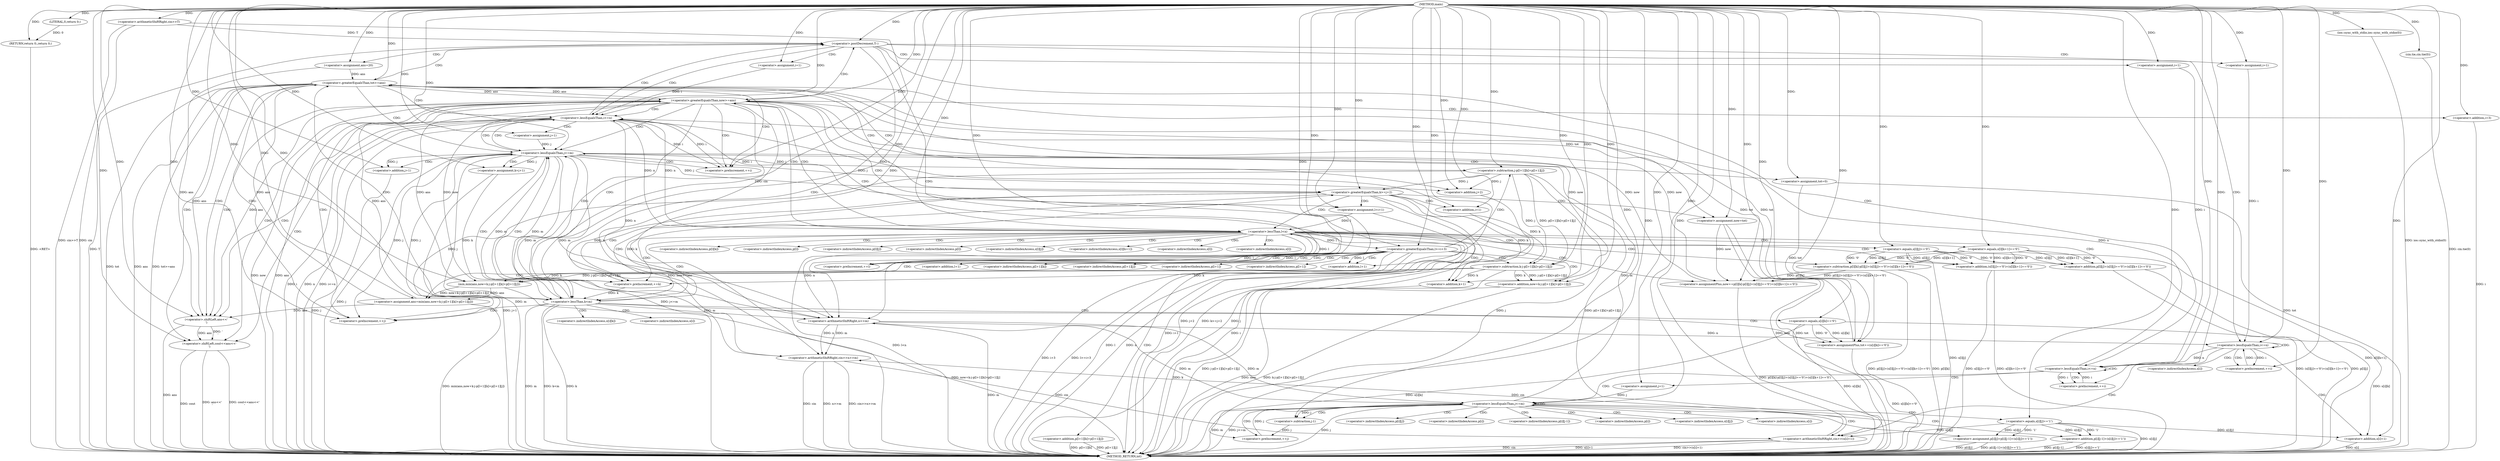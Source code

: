 digraph "main" {  
"1000102" [label = "(METHOD,main)" ]
"1000334" [label = "(METHOD_RETURN,int)" ]
"1000119" [label = "(<operator>.arithmeticShiftRight,cin>>T)" ]
"1000332" [label = "(RETURN,return 0;,return 0;)" ]
"1000105" [label = "(ios::sync_with_stdio,ios::sync_with_stdio(0))" ]
"1000107" [label = "(cin.tie,cin.tie(0))" ]
"1000123" [label = "(<operator>.postDecrement,T--)" ]
"1000333" [label = "(LITERAL,0,return 0;)" ]
"1000327" [label = "(<operator>.shiftLeft,cout<<ans<<'\n')" ]
"1000127" [label = "(<operator>.arithmeticShiftRight,cin>>n>>m)" ]
"1000132" [label = "(<operator>.assignment,ans=20)" ]
"1000136" [label = "(<operator>.assignment,i=1)" ]
"1000139" [label = "(<operator>.lessEqualsThan,i<=n)" ]
"1000142" [label = "(<operator>.preIncrement,++i)" ]
"1000144" [label = "(<operator>.arithmeticShiftRight,cin>>(s[i]+1))" ]
"1000152" [label = "(<operator>.assignment,i=1)" ]
"1000155" [label = "(<operator>.lessEqualsThan,i<=n)" ]
"1000158" [label = "(<operator>.preIncrement,++i)" ]
"1000191" [label = "(<operator>.assignment,i=1)" ]
"1000194" [label = "(<operator>.lessEqualsThan,i<=n)" ]
"1000197" [label = "(<operator>.preIncrement,++i)" ]
"1000161" [label = "(<operator>.assignment,j=1)" ]
"1000164" [label = "(<operator>.lessEqualsThan,j<=m)" ]
"1000167" [label = "(<operator>.preIncrement,++j)" ]
"1000169" [label = "(<operator>.assignment,p[i][j]=p[i][j-1]+(s[i][j]=='1'))" ]
"1000200" [label = "(<operator>.assignment,j=1)" ]
"1000203" [label = "(<operator>.lessEqualsThan,j<=m)" ]
"1000206" [label = "(<operator>.preIncrement,++j)" ]
"1000329" [label = "(<operator>.shiftLeft,ans<<'\n')" ]
"1000129" [label = "(<operator>.arithmeticShiftRight,n>>m)" ]
"1000146" [label = "(<operator>.addition,s[i]+1)" ]
"1000209" [label = "(<operator>.assignment,tot=0)" ]
"1000175" [label = "(<operator>.addition,p[i][j-1]+(s[i][j]=='1'))" ]
"1000213" [label = "(<operator>.assignment,k=j+1)" ]
"1000218" [label = "(<operator>.lessThan,k<m)" ]
"1000221" [label = "(<operator>.preIncrement,++k)" ]
"1000183" [label = "(<operator>.equals,s[i][j]=='1')" ]
"1000224" [label = "(<operator>.assignmentPlus,tot+=(s[i][k]=='0'))" ]
"1000180" [label = "(<operator>.subtraction,j-1)" ]
"1000215" [label = "(<operator>.addition,j+1)" ]
"1000234" [label = "(<operator>.greaterEqualsThan,tot>=ans)" ]
"1000239" [label = "(<operator>.greaterEqualsThan,k>=j+2)" ]
"1000226" [label = "(<operator>.equals,s[i][k]=='0')" ]
"1000245" [label = "(<operator>.assignment,now=tot)" ]
"1000241" [label = "(<operator>.addition,j+2)" ]
"1000249" [label = "(<operator>.assignment,l=i+1)" ]
"1000254" [label = "(<operator>.lessThan,l<n)" ]
"1000257" [label = "(<operator>.preIncrement,++l)" ]
"1000260" [label = "(<operator>.assignmentPlus,now+=p[l][k]-p[l][j]+(s[l][j]=='0')+(s[l][k+1]=='0'))" ]
"1000251" [label = "(<operator>.addition,i+1)" ]
"1000292" [label = "(<operator>.greaterEqualsThan,now>=ans)" ]
"1000297" [label = "(<operator>.greaterEqualsThan,l>=i+3)" ]
"1000302" [label = "(<operator>.assignment,ans=min(ans,now+k-j-p[l+1][k]+p[l+1][j]))" ]
"1000262" [label = "(<operator>.subtraction,p[l][k]-p[l][j]+(s[l][j]=='0')+(s[l][k+1]=='0'))" ]
"1000268" [label = "(<operator>.addition,p[l][j]+(s[l][j]=='0')+(s[l][k+1]=='0'))" ]
"1000299" [label = "(<operator>.addition,i+3)" ]
"1000304" [label = "(min,min(ans,now+k-j-p[l+1][k]+p[l+1][j]))" ]
"1000274" [label = "(<operator>.addition,(s[l][j]=='0')+(s[l][k+1]=='0'))" ]
"1000306" [label = "(<operator>.addition,now+k-j-p[l+1][k]+p[l+1][j])" ]
"1000275" [label = "(<operator>.equals,s[l][j]=='0')" ]
"1000282" [label = "(<operator>.equals,s[l][k+1]=='0')" ]
"1000308" [label = "(<operator>.subtraction,k-j-p[l+1][k]+p[l+1][j])" ]
"1000310" [label = "(<operator>.subtraction,j-p[l+1][k]+p[l+1][j])" ]
"1000287" [label = "(<operator>.addition,k+1)" ]
"1000312" [label = "(<operator>.addition,p[l+1][k]+p[l+1][j])" ]
"1000316" [label = "(<operator>.addition,l+1)" ]
"1000323" [label = "(<operator>.addition,l+1)" ]
"1000147" [label = "(<operator>.indirectIndexAccess,s[i])" ]
"1000170" [label = "(<operator>.indirectIndexAccess,p[i][j])" ]
"1000171" [label = "(<operator>.indirectIndexAccess,p[i])" ]
"1000176" [label = "(<operator>.indirectIndexAccess,p[i][j-1])" ]
"1000177" [label = "(<operator>.indirectIndexAccess,p[i])" ]
"1000184" [label = "(<operator>.indirectIndexAccess,s[i][j])" ]
"1000185" [label = "(<operator>.indirectIndexAccess,s[i])" ]
"1000227" [label = "(<operator>.indirectIndexAccess,s[i][k])" ]
"1000228" [label = "(<operator>.indirectIndexAccess,s[i])" ]
"1000263" [label = "(<operator>.indirectIndexAccess,p[l][k])" ]
"1000264" [label = "(<operator>.indirectIndexAccess,p[l])" ]
"1000269" [label = "(<operator>.indirectIndexAccess,p[l][j])" ]
"1000270" [label = "(<operator>.indirectIndexAccess,p[l])" ]
"1000276" [label = "(<operator>.indirectIndexAccess,s[l][j])" ]
"1000283" [label = "(<operator>.indirectIndexAccess,s[l][k+1])" ]
"1000277" [label = "(<operator>.indirectIndexAccess,s[l])" ]
"1000284" [label = "(<operator>.indirectIndexAccess,s[l])" ]
"1000313" [label = "(<operator>.indirectIndexAccess,p[l+1][k])" ]
"1000320" [label = "(<operator>.indirectIndexAccess,p[l+1][j])" ]
"1000314" [label = "(<operator>.indirectIndexAccess,p[l+1])" ]
"1000321" [label = "(<operator>.indirectIndexAccess,p[l+1])" ]
  "1000105" -> "1000334"  [ label = "DDG: ios::sync_with_stdio(0)"] 
  "1000107" -> "1000334"  [ label = "DDG: cin.tie(0)"] 
  "1000119" -> "1000334"  [ label = "DDG: cin"] 
  "1000119" -> "1000334"  [ label = "DDG: cin>>T"] 
  "1000123" -> "1000334"  [ label = "DDG: T"] 
  "1000127" -> "1000334"  [ label = "DDG: cin"] 
  "1000129" -> "1000334"  [ label = "DDG: m"] 
  "1000127" -> "1000334"  [ label = "DDG: n>>m"] 
  "1000127" -> "1000334"  [ label = "DDG: cin>>n>>m"] 
  "1000194" -> "1000334"  [ label = "DDG: i"] 
  "1000194" -> "1000334"  [ label = "DDG: n"] 
  "1000194" -> "1000334"  [ label = "DDG: i<=n"] 
  "1000203" -> "1000334"  [ label = "DDG: j"] 
  "1000203" -> "1000334"  [ label = "DDG: m"] 
  "1000203" -> "1000334"  [ label = "DDG: j<=m"] 
  "1000209" -> "1000334"  [ label = "DDG: tot"] 
  "1000215" -> "1000334"  [ label = "DDG: j"] 
  "1000213" -> "1000334"  [ label = "DDG: j+1"] 
  "1000218" -> "1000334"  [ label = "DDG: k"] 
  "1000218" -> "1000334"  [ label = "DDG: m"] 
  "1000218" -> "1000334"  [ label = "DDG: k<m"] 
  "1000226" -> "1000334"  [ label = "DDG: s[i][k]"] 
  "1000224" -> "1000334"  [ label = "DDG: s[i][k]=='0'"] 
  "1000234" -> "1000334"  [ label = "DDG: tot"] 
  "1000234" -> "1000334"  [ label = "DDG: ans"] 
  "1000234" -> "1000334"  [ label = "DDG: tot>=ans"] 
  "1000241" -> "1000334"  [ label = "DDG: j"] 
  "1000239" -> "1000334"  [ label = "DDG: j+2"] 
  "1000239" -> "1000334"  [ label = "DDG: k>=j+2"] 
  "1000245" -> "1000334"  [ label = "DDG: now"] 
  "1000245" -> "1000334"  [ label = "DDG: tot"] 
  "1000251" -> "1000334"  [ label = "DDG: i"] 
  "1000249" -> "1000334"  [ label = "DDG: i+1"] 
  "1000254" -> "1000334"  [ label = "DDG: l"] 
  "1000254" -> "1000334"  [ label = "DDG: n"] 
  "1000254" -> "1000334"  [ label = "DDG: l<n"] 
  "1000262" -> "1000334"  [ label = "DDG: p[l][k]"] 
  "1000268" -> "1000334"  [ label = "DDG: p[l][j]"] 
  "1000275" -> "1000334"  [ label = "DDG: s[l][j]"] 
  "1000274" -> "1000334"  [ label = "DDG: s[l][j]=='0'"] 
  "1000287" -> "1000334"  [ label = "DDG: k"] 
  "1000282" -> "1000334"  [ label = "DDG: s[l][k+1]"] 
  "1000274" -> "1000334"  [ label = "DDG: s[l][k+1]=='0'"] 
  "1000268" -> "1000334"  [ label = "DDG: (s[l][j]=='0')+(s[l][k+1]=='0')"] 
  "1000262" -> "1000334"  [ label = "DDG: p[l][j]+(s[l][j]=='0')+(s[l][k+1]=='0')"] 
  "1000260" -> "1000334"  [ label = "DDG: p[l][k]-p[l][j]+(s[l][j]=='0')+(s[l][k+1]=='0')"] 
  "1000292" -> "1000334"  [ label = "DDG: now"] 
  "1000292" -> "1000334"  [ label = "DDG: ans"] 
  "1000292" -> "1000334"  [ label = "DDG: now>=ans"] 
  "1000299" -> "1000334"  [ label = "DDG: i"] 
  "1000297" -> "1000334"  [ label = "DDG: i+3"] 
  "1000297" -> "1000334"  [ label = "DDG: l>=i+3"] 
  "1000306" -> "1000334"  [ label = "DDG: now"] 
  "1000310" -> "1000334"  [ label = "DDG: j"] 
  "1000312" -> "1000334"  [ label = "DDG: p[l+1][k]"] 
  "1000312" -> "1000334"  [ label = "DDG: p[l+1][j]"] 
  "1000310" -> "1000334"  [ label = "DDG: p[l+1][k]+p[l+1][j]"] 
  "1000308" -> "1000334"  [ label = "DDG: j-p[l+1][k]+p[l+1][j]"] 
  "1000306" -> "1000334"  [ label = "DDG: k-j-p[l+1][k]+p[l+1][j]"] 
  "1000304" -> "1000334"  [ label = "DDG: now+k-j-p[l+1][k]+p[l+1][j]"] 
  "1000302" -> "1000334"  [ label = "DDG: min(ans,now+k-j-p[l+1][k]+p[l+1][j])"] 
  "1000329" -> "1000334"  [ label = "DDG: ans"] 
  "1000327" -> "1000334"  [ label = "DDG: ans<<'\n'"] 
  "1000327" -> "1000334"  [ label = "DDG: cout<<ans<<'\n'"] 
  "1000164" -> "1000334"  [ label = "DDG: j"] 
  "1000164" -> "1000334"  [ label = "DDG: m"] 
  "1000164" -> "1000334"  [ label = "DDG: j<=m"] 
  "1000169" -> "1000334"  [ label = "DDG: p[i][j]"] 
  "1000175" -> "1000334"  [ label = "DDG: p[i][j-1]"] 
  "1000183" -> "1000334"  [ label = "DDG: s[i][j]"] 
  "1000175" -> "1000334"  [ label = "DDG: s[i][j]=='1'"] 
  "1000169" -> "1000334"  [ label = "DDG: p[i][j-1]+(s[i][j]=='1')"] 
  "1000144" -> "1000334"  [ label = "DDG: cin"] 
  "1000146" -> "1000334"  [ label = "DDG: s[i]"] 
  "1000144" -> "1000334"  [ label = "DDG: s[i]+1"] 
  "1000144" -> "1000334"  [ label = "DDG: cin>>(s[i]+1)"] 
  "1000332" -> "1000334"  [ label = "DDG: <RET>"] 
  "1000327" -> "1000334"  [ label = "DDG: cout"] 
  "1000333" -> "1000332"  [ label = "DDG: 0"] 
  "1000102" -> "1000332"  [ label = "DDG: "] 
  "1000102" -> "1000119"  [ label = "DDG: "] 
  "1000102" -> "1000333"  [ label = "DDG: "] 
  "1000102" -> "1000105"  [ label = "DDG: "] 
  "1000102" -> "1000107"  [ label = "DDG: "] 
  "1000119" -> "1000123"  [ label = "DDG: T"] 
  "1000102" -> "1000123"  [ label = "DDG: "] 
  "1000102" -> "1000132"  [ label = "DDG: "] 
  "1000102" -> "1000136"  [ label = "DDG: "] 
  "1000102" -> "1000152"  [ label = "DDG: "] 
  "1000102" -> "1000191"  [ label = "DDG: "] 
  "1000102" -> "1000327"  [ label = "DDG: "] 
  "1000329" -> "1000327"  [ label = "DDG: '\n'"] 
  "1000329" -> "1000327"  [ label = "DDG: ans"] 
  "1000119" -> "1000127"  [ label = "DDG: cin"] 
  "1000144" -> "1000127"  [ label = "DDG: cin"] 
  "1000102" -> "1000127"  [ label = "DDG: "] 
  "1000129" -> "1000127"  [ label = "DDG: n"] 
  "1000129" -> "1000127"  [ label = "DDG: m"] 
  "1000136" -> "1000139"  [ label = "DDG: i"] 
  "1000142" -> "1000139"  [ label = "DDG: i"] 
  "1000102" -> "1000139"  [ label = "DDG: "] 
  "1000129" -> "1000139"  [ label = "DDG: n"] 
  "1000139" -> "1000142"  [ label = "DDG: i"] 
  "1000102" -> "1000142"  [ label = "DDG: "] 
  "1000127" -> "1000144"  [ label = "DDG: cin"] 
  "1000102" -> "1000144"  [ label = "DDG: "] 
  "1000226" -> "1000144"  [ label = "DDG: s[i][k]"] 
  "1000183" -> "1000144"  [ label = "DDG: s[i][j]"] 
  "1000152" -> "1000155"  [ label = "DDG: i"] 
  "1000158" -> "1000155"  [ label = "DDG: i"] 
  "1000102" -> "1000155"  [ label = "DDG: "] 
  "1000139" -> "1000155"  [ label = "DDG: n"] 
  "1000155" -> "1000158"  [ label = "DDG: i"] 
  "1000102" -> "1000158"  [ label = "DDG: "] 
  "1000102" -> "1000161"  [ label = "DDG: "] 
  "1000183" -> "1000169"  [ label = "DDG: s[i][j]"] 
  "1000183" -> "1000169"  [ label = "DDG: '1'"] 
  "1000191" -> "1000194"  [ label = "DDG: i"] 
  "1000197" -> "1000194"  [ label = "DDG: i"] 
  "1000102" -> "1000194"  [ label = "DDG: "] 
  "1000155" -> "1000194"  [ label = "DDG: n"] 
  "1000254" -> "1000194"  [ label = "DDG: n"] 
  "1000194" -> "1000197"  [ label = "DDG: i"] 
  "1000102" -> "1000197"  [ label = "DDG: "] 
  "1000102" -> "1000200"  [ label = "DDG: "] 
  "1000132" -> "1000329"  [ label = "DDG: ans"] 
  "1000234" -> "1000329"  [ label = "DDG: ans"] 
  "1000292" -> "1000329"  [ label = "DDG: ans"] 
  "1000302" -> "1000329"  [ label = "DDG: ans"] 
  "1000102" -> "1000329"  [ label = "DDG: "] 
  "1000194" -> "1000129"  [ label = "DDG: n"] 
  "1000254" -> "1000129"  [ label = "DDG: n"] 
  "1000102" -> "1000129"  [ label = "DDG: "] 
  "1000203" -> "1000129"  [ label = "DDG: m"] 
  "1000218" -> "1000129"  [ label = "DDG: m"] 
  "1000164" -> "1000129"  [ label = "DDG: m"] 
  "1000226" -> "1000146"  [ label = "DDG: s[i][k]"] 
  "1000183" -> "1000146"  [ label = "DDG: s[i][j]"] 
  "1000102" -> "1000146"  [ label = "DDG: "] 
  "1000161" -> "1000164"  [ label = "DDG: j"] 
  "1000167" -> "1000164"  [ label = "DDG: j"] 
  "1000102" -> "1000164"  [ label = "DDG: "] 
  "1000129" -> "1000164"  [ label = "DDG: m"] 
  "1000180" -> "1000167"  [ label = "DDG: j"] 
  "1000102" -> "1000167"  [ label = "DDG: "] 
  "1000200" -> "1000203"  [ label = "DDG: j"] 
  "1000206" -> "1000203"  [ label = "DDG: j"] 
  "1000102" -> "1000203"  [ label = "DDG: "] 
  "1000129" -> "1000203"  [ label = "DDG: m"] 
  "1000218" -> "1000203"  [ label = "DDG: m"] 
  "1000164" -> "1000203"  [ label = "DDG: m"] 
  "1000310" -> "1000206"  [ label = "DDG: j"] 
  "1000102" -> "1000206"  [ label = "DDG: "] 
  "1000203" -> "1000206"  [ label = "DDG: j"] 
  "1000102" -> "1000209"  [ label = "DDG: "] 
  "1000183" -> "1000175"  [ label = "DDG: s[i][j]"] 
  "1000183" -> "1000175"  [ label = "DDG: '1'"] 
  "1000203" -> "1000213"  [ label = "DDG: j"] 
  "1000102" -> "1000213"  [ label = "DDG: "] 
  "1000102" -> "1000183"  [ label = "DDG: "] 
  "1000213" -> "1000218"  [ label = "DDG: k"] 
  "1000221" -> "1000218"  [ label = "DDG: k"] 
  "1000102" -> "1000218"  [ label = "DDG: "] 
  "1000203" -> "1000218"  [ label = "DDG: m"] 
  "1000239" -> "1000221"  [ label = "DDG: k"] 
  "1000308" -> "1000221"  [ label = "DDG: k"] 
  "1000102" -> "1000221"  [ label = "DDG: "] 
  "1000226" -> "1000224"  [ label = "DDG: '0'"] 
  "1000226" -> "1000224"  [ label = "DDG: s[i][k]"] 
  "1000164" -> "1000180"  [ label = "DDG: j"] 
  "1000102" -> "1000180"  [ label = "DDG: "] 
  "1000203" -> "1000215"  [ label = "DDG: j"] 
  "1000102" -> "1000215"  [ label = "DDG: "] 
  "1000209" -> "1000224"  [ label = "DDG: tot"] 
  "1000234" -> "1000224"  [ label = "DDG: tot"] 
  "1000102" -> "1000224"  [ label = "DDG: "] 
  "1000102" -> "1000226"  [ label = "DDG: "] 
  "1000224" -> "1000234"  [ label = "DDG: tot"] 
  "1000102" -> "1000234"  [ label = "DDG: "] 
  "1000132" -> "1000234"  [ label = "DDG: ans"] 
  "1000292" -> "1000234"  [ label = "DDG: ans"] 
  "1000302" -> "1000234"  [ label = "DDG: ans"] 
  "1000218" -> "1000239"  [ label = "DDG: k"] 
  "1000102" -> "1000239"  [ label = "DDG: "] 
  "1000310" -> "1000239"  [ label = "DDG: j"] 
  "1000203" -> "1000239"  [ label = "DDG: j"] 
  "1000234" -> "1000245"  [ label = "DDG: tot"] 
  "1000102" -> "1000245"  [ label = "DDG: "] 
  "1000310" -> "1000241"  [ label = "DDG: j"] 
  "1000102" -> "1000241"  [ label = "DDG: "] 
  "1000203" -> "1000241"  [ label = "DDG: j"] 
  "1000102" -> "1000249"  [ label = "DDG: "] 
  "1000194" -> "1000249"  [ label = "DDG: i"] 
  "1000249" -> "1000254"  [ label = "DDG: l"] 
  "1000257" -> "1000254"  [ label = "DDG: l"] 
  "1000102" -> "1000254"  [ label = "DDG: "] 
  "1000194" -> "1000254"  [ label = "DDG: n"] 
  "1000297" -> "1000257"  [ label = "DDG: l"] 
  "1000102" -> "1000257"  [ label = "DDG: "] 
  "1000262" -> "1000260"  [ label = "DDG: p[l][k]"] 
  "1000262" -> "1000260"  [ label = "DDG: p[l][j]+(s[l][j]=='0')+(s[l][k+1]=='0')"] 
  "1000194" -> "1000251"  [ label = "DDG: i"] 
  "1000102" -> "1000251"  [ label = "DDG: "] 
  "1000245" -> "1000260"  [ label = "DDG: now"] 
  "1000292" -> "1000260"  [ label = "DDG: now"] 
  "1000102" -> "1000260"  [ label = "DDG: "] 
  "1000304" -> "1000302"  [ label = "DDG: ans"] 
  "1000304" -> "1000302"  [ label = "DDG: now+k-j-p[l+1][k]+p[l+1][j]"] 
  "1000282" -> "1000262"  [ label = "DDG: s[l][k+1]"] 
  "1000282" -> "1000262"  [ label = "DDG: '0'"] 
  "1000275" -> "1000262"  [ label = "DDG: '0'"] 
  "1000275" -> "1000262"  [ label = "DDG: s[l][j]"] 
  "1000260" -> "1000292"  [ label = "DDG: now"] 
  "1000102" -> "1000292"  [ label = "DDG: "] 
  "1000234" -> "1000292"  [ label = "DDG: ans"] 
  "1000302" -> "1000292"  [ label = "DDG: ans"] 
  "1000254" -> "1000297"  [ label = "DDG: l"] 
  "1000102" -> "1000297"  [ label = "DDG: "] 
  "1000102" -> "1000302"  [ label = "DDG: "] 
  "1000282" -> "1000268"  [ label = "DDG: s[l][k+1]"] 
  "1000282" -> "1000268"  [ label = "DDG: '0'"] 
  "1000275" -> "1000268"  [ label = "DDG: '0'"] 
  "1000275" -> "1000268"  [ label = "DDG: s[l][j]"] 
  "1000102" -> "1000299"  [ label = "DDG: "] 
  "1000292" -> "1000304"  [ label = "DDG: ans"] 
  "1000102" -> "1000304"  [ label = "DDG: "] 
  "1000308" -> "1000304"  [ label = "DDG: j-p[l+1][k]+p[l+1][j]"] 
  "1000308" -> "1000304"  [ label = "DDG: k"] 
  "1000292" -> "1000304"  [ label = "DDG: now"] 
  "1000275" -> "1000274"  [ label = "DDG: '0'"] 
  "1000275" -> "1000274"  [ label = "DDG: s[l][j]"] 
  "1000282" -> "1000274"  [ label = "DDG: s[l][k+1]"] 
  "1000282" -> "1000274"  [ label = "DDG: '0'"] 
  "1000292" -> "1000306"  [ label = "DDG: now"] 
  "1000102" -> "1000306"  [ label = "DDG: "] 
  "1000308" -> "1000306"  [ label = "DDG: j-p[l+1][k]+p[l+1][j]"] 
  "1000308" -> "1000306"  [ label = "DDG: k"] 
  "1000102" -> "1000275"  [ label = "DDG: "] 
  "1000102" -> "1000282"  [ label = "DDG: "] 
  "1000102" -> "1000308"  [ label = "DDG: "] 
  "1000239" -> "1000308"  [ label = "DDG: k"] 
  "1000310" -> "1000308"  [ label = "DDG: p[l+1][k]+p[l+1][j]"] 
  "1000310" -> "1000308"  [ label = "DDG: j"] 
  "1000102" -> "1000310"  [ label = "DDG: "] 
  "1000203" -> "1000310"  [ label = "DDG: j"] 
  "1000239" -> "1000287"  [ label = "DDG: k"] 
  "1000308" -> "1000287"  [ label = "DDG: k"] 
  "1000102" -> "1000287"  [ label = "DDG: "] 
  "1000297" -> "1000316"  [ label = "DDG: l"] 
  "1000102" -> "1000316"  [ label = "DDG: "] 
  "1000102" -> "1000323"  [ label = "DDG: "] 
  "1000297" -> "1000323"  [ label = "DDG: l"] 
  "1000123" -> "1000127"  [ label = "CDG: "] 
  "1000123" -> "1000194"  [ label = "CDG: "] 
  "1000123" -> "1000152"  [ label = "CDG: "] 
  "1000123" -> "1000136"  [ label = "CDG: "] 
  "1000123" -> "1000129"  [ label = "CDG: "] 
  "1000123" -> "1000191"  [ label = "CDG: "] 
  "1000123" -> "1000139"  [ label = "CDG: "] 
  "1000123" -> "1000132"  [ label = "CDG: "] 
  "1000123" -> "1000155"  [ label = "CDG: "] 
  "1000139" -> "1000142"  [ label = "CDG: "] 
  "1000139" -> "1000144"  [ label = "CDG: "] 
  "1000139" -> "1000146"  [ label = "CDG: "] 
  "1000139" -> "1000147"  [ label = "CDG: "] 
  "1000139" -> "1000139"  [ label = "CDG: "] 
  "1000155" -> "1000161"  [ label = "CDG: "] 
  "1000155" -> "1000158"  [ label = "CDG: "] 
  "1000155" -> "1000164"  [ label = "CDG: "] 
  "1000155" -> "1000155"  [ label = "CDG: "] 
  "1000194" -> "1000203"  [ label = "CDG: "] 
  "1000194" -> "1000200"  [ label = "CDG: "] 
  "1000194" -> "1000329"  [ label = "CDG: "] 
  "1000194" -> "1000123"  [ label = "CDG: "] 
  "1000194" -> "1000327"  [ label = "CDG: "] 
  "1000164" -> "1000180"  [ label = "CDG: "] 
  "1000164" -> "1000167"  [ label = "CDG: "] 
  "1000164" -> "1000176"  [ label = "CDG: "] 
  "1000164" -> "1000169"  [ label = "CDG: "] 
  "1000164" -> "1000184"  [ label = "CDG: "] 
  "1000164" -> "1000164"  [ label = "CDG: "] 
  "1000164" -> "1000183"  [ label = "CDG: "] 
  "1000164" -> "1000175"  [ label = "CDG: "] 
  "1000164" -> "1000185"  [ label = "CDG: "] 
  "1000164" -> "1000170"  [ label = "CDG: "] 
  "1000164" -> "1000171"  [ label = "CDG: "] 
  "1000164" -> "1000177"  [ label = "CDG: "] 
  "1000203" -> "1000194"  [ label = "CDG: "] 
  "1000203" -> "1000197"  [ label = "CDG: "] 
  "1000203" -> "1000213"  [ label = "CDG: "] 
  "1000203" -> "1000215"  [ label = "CDG: "] 
  "1000203" -> "1000218"  [ label = "CDG: "] 
  "1000203" -> "1000209"  [ label = "CDG: "] 
  "1000218" -> "1000206"  [ label = "CDG: "] 
  "1000218" -> "1000224"  [ label = "CDG: "] 
  "1000218" -> "1000226"  [ label = "CDG: "] 
  "1000218" -> "1000234"  [ label = "CDG: "] 
  "1000218" -> "1000203"  [ label = "CDG: "] 
  "1000218" -> "1000227"  [ label = "CDG: "] 
  "1000218" -> "1000228"  [ label = "CDG: "] 
  "1000234" -> "1000241"  [ label = "CDG: "] 
  "1000234" -> "1000239"  [ label = "CDG: "] 
  "1000234" -> "1000206"  [ label = "CDG: "] 
  "1000234" -> "1000194"  [ label = "CDG: "] 
  "1000234" -> "1000203"  [ label = "CDG: "] 
  "1000234" -> "1000197"  [ label = "CDG: "] 
  "1000234" -> "1000329"  [ label = "CDG: "] 
  "1000234" -> "1000123"  [ label = "CDG: "] 
  "1000234" -> "1000327"  [ label = "CDG: "] 
  "1000239" -> "1000254"  [ label = "CDG: "] 
  "1000239" -> "1000249"  [ label = "CDG: "] 
  "1000239" -> "1000221"  [ label = "CDG: "] 
  "1000239" -> "1000251"  [ label = "CDG: "] 
  "1000239" -> "1000245"  [ label = "CDG: "] 
  "1000239" -> "1000218"  [ label = "CDG: "] 
  "1000254" -> "1000268"  [ label = "CDG: "] 
  "1000254" -> "1000276"  [ label = "CDG: "] 
  "1000254" -> "1000260"  [ label = "CDG: "] 
  "1000254" -> "1000274"  [ label = "CDG: "] 
  "1000254" -> "1000282"  [ label = "CDG: "] 
  "1000254" -> "1000269"  [ label = "CDG: "] 
  "1000254" -> "1000292"  [ label = "CDG: "] 
  "1000254" -> "1000263"  [ label = "CDG: "] 
  "1000254" -> "1000262"  [ label = "CDG: "] 
  "1000254" -> "1000287"  [ label = "CDG: "] 
  "1000254" -> "1000221"  [ label = "CDG: "] 
  "1000254" -> "1000277"  [ label = "CDG: "] 
  "1000254" -> "1000284"  [ label = "CDG: "] 
  "1000254" -> "1000270"  [ label = "CDG: "] 
  "1000254" -> "1000283"  [ label = "CDG: "] 
  "1000254" -> "1000218"  [ label = "CDG: "] 
  "1000254" -> "1000264"  [ label = "CDG: "] 
  "1000254" -> "1000275"  [ label = "CDG: "] 
  "1000292" -> "1000254"  [ label = "CDG: "] 
  "1000292" -> "1000299"  [ label = "CDG: "] 
  "1000292" -> "1000257"  [ label = "CDG: "] 
  "1000292" -> "1000297"  [ label = "CDG: "] 
  "1000292" -> "1000206"  [ label = "CDG: "] 
  "1000292" -> "1000194"  [ label = "CDG: "] 
  "1000292" -> "1000203"  [ label = "CDG: "] 
  "1000292" -> "1000221"  [ label = "CDG: "] 
  "1000292" -> "1000197"  [ label = "CDG: "] 
  "1000292" -> "1000329"  [ label = "CDG: "] 
  "1000292" -> "1000123"  [ label = "CDG: "] 
  "1000292" -> "1000327"  [ label = "CDG: "] 
  "1000292" -> "1000218"  [ label = "CDG: "] 
  "1000297" -> "1000310"  [ label = "CDG: "] 
  "1000297" -> "1000302"  [ label = "CDG: "] 
  "1000297" -> "1000321"  [ label = "CDG: "] 
  "1000297" -> "1000316"  [ label = "CDG: "] 
  "1000297" -> "1000308"  [ label = "CDG: "] 
  "1000297" -> "1000314"  [ label = "CDG: "] 
  "1000297" -> "1000312"  [ label = "CDG: "] 
  "1000297" -> "1000313"  [ label = "CDG: "] 
  "1000297" -> "1000304"  [ label = "CDG: "] 
  "1000297" -> "1000320"  [ label = "CDG: "] 
  "1000297" -> "1000323"  [ label = "CDG: "] 
  "1000297" -> "1000306"  [ label = "CDG: "] 
}
